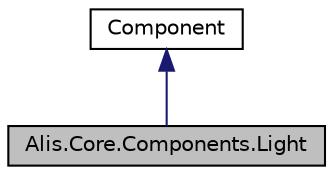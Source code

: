 digraph "Alis.Core.Components.Light"
{
 // LATEX_PDF_SIZE
  edge [fontname="Helvetica",fontsize="10",labelfontname="Helvetica",labelfontsize="10"];
  node [fontname="Helvetica",fontsize="10",shape=record];
  Node1 [label="Alis.Core.Components.Light",height=0.2,width=0.4,color="black", fillcolor="grey75", style="filled", fontcolor="black",tooltip="The light class"];
  Node2 -> Node1 [dir="back",color="midnightblue",fontsize="10",style="solid",fontname="Helvetica"];
  Node2 [label="Component",height=0.2,width=0.4,color="black", fillcolor="white", style="filled",URL="$class_alis_1_1_core_1_1_entities_1_1_component.html",tooltip="Define a general component."];
}
